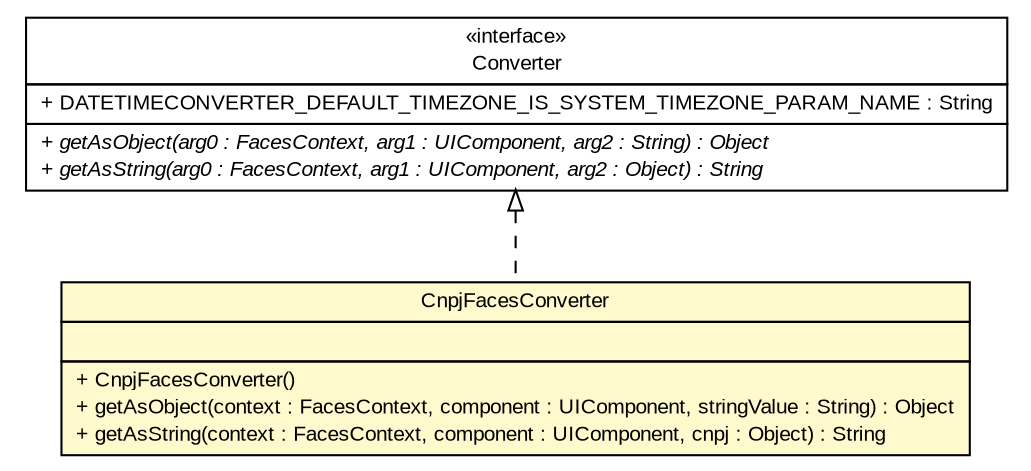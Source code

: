 #!/usr/local/bin/dot
#
# Class diagram 
# Generated by UMLGraph version R5_6 (http://www.umlgraph.org/)
#

digraph G {
	edge [fontname="arial",fontsize=10,labelfontname="arial",labelfontsize=10];
	node [fontname="arial",fontsize=10,shape=plaintext];
	nodesep=0.25;
	ranksep=0.5;
	// br.gov.to.sefaz.presentation.converter.CnpjFacesConverter
	c63158 [label=<<table title="br.gov.to.sefaz.presentation.converter.CnpjFacesConverter" border="0" cellborder="1" cellspacing="0" cellpadding="2" port="p" bgcolor="lemonChiffon" href="./CnpjFacesConverter.html">
		<tr><td><table border="0" cellspacing="0" cellpadding="1">
<tr><td align="center" balign="center"> CnpjFacesConverter </td></tr>
		</table></td></tr>
		<tr><td><table border="0" cellspacing="0" cellpadding="1">
<tr><td align="left" balign="left">  </td></tr>
		</table></td></tr>
		<tr><td><table border="0" cellspacing="0" cellpadding="1">
<tr><td align="left" balign="left"> + CnpjFacesConverter() </td></tr>
<tr><td align="left" balign="left"> + getAsObject(context : FacesContext, component : UIComponent, stringValue : String) : Object </td></tr>
<tr><td align="left" balign="left"> + getAsString(context : FacesContext, component : UIComponent, cnpj : Object) : String </td></tr>
		</table></td></tr>
		</table>>, URL="./CnpjFacesConverter.html", fontname="arial", fontcolor="black", fontsize=10.0];
	//br.gov.to.sefaz.presentation.converter.CnpjFacesConverter implements javax.faces.convert.Converter
	c63526:p -> c63158:p [dir=back,arrowtail=empty,style=dashed];
	// javax.faces.convert.Converter
	c63526 [label=<<table title="javax.faces.convert.Converter" border="0" cellborder="1" cellspacing="0" cellpadding="2" port="p" href="http://java.sun.com/j2se/1.4.2/docs/api/javax/faces/convert/Converter.html">
		<tr><td><table border="0" cellspacing="0" cellpadding="1">
<tr><td align="center" balign="center"> &#171;interface&#187; </td></tr>
<tr><td align="center" balign="center"> Converter </td></tr>
		</table></td></tr>
		<tr><td><table border="0" cellspacing="0" cellpadding="1">
<tr><td align="left" balign="left"> + DATETIMECONVERTER_DEFAULT_TIMEZONE_IS_SYSTEM_TIMEZONE_PARAM_NAME : String </td></tr>
		</table></td></tr>
		<tr><td><table border="0" cellspacing="0" cellpadding="1">
<tr><td align="left" balign="left"><font face="arial italic" point-size="10.0"> + getAsObject(arg0 : FacesContext, arg1 : UIComponent, arg2 : String) : Object </font></td></tr>
<tr><td align="left" balign="left"><font face="arial italic" point-size="10.0"> + getAsString(arg0 : FacesContext, arg1 : UIComponent, arg2 : Object) : String </font></td></tr>
		</table></td></tr>
		</table>>, URL="http://java.sun.com/j2se/1.4.2/docs/api/javax/faces/convert/Converter.html", fontname="arial", fontcolor="black", fontsize=10.0];
}

